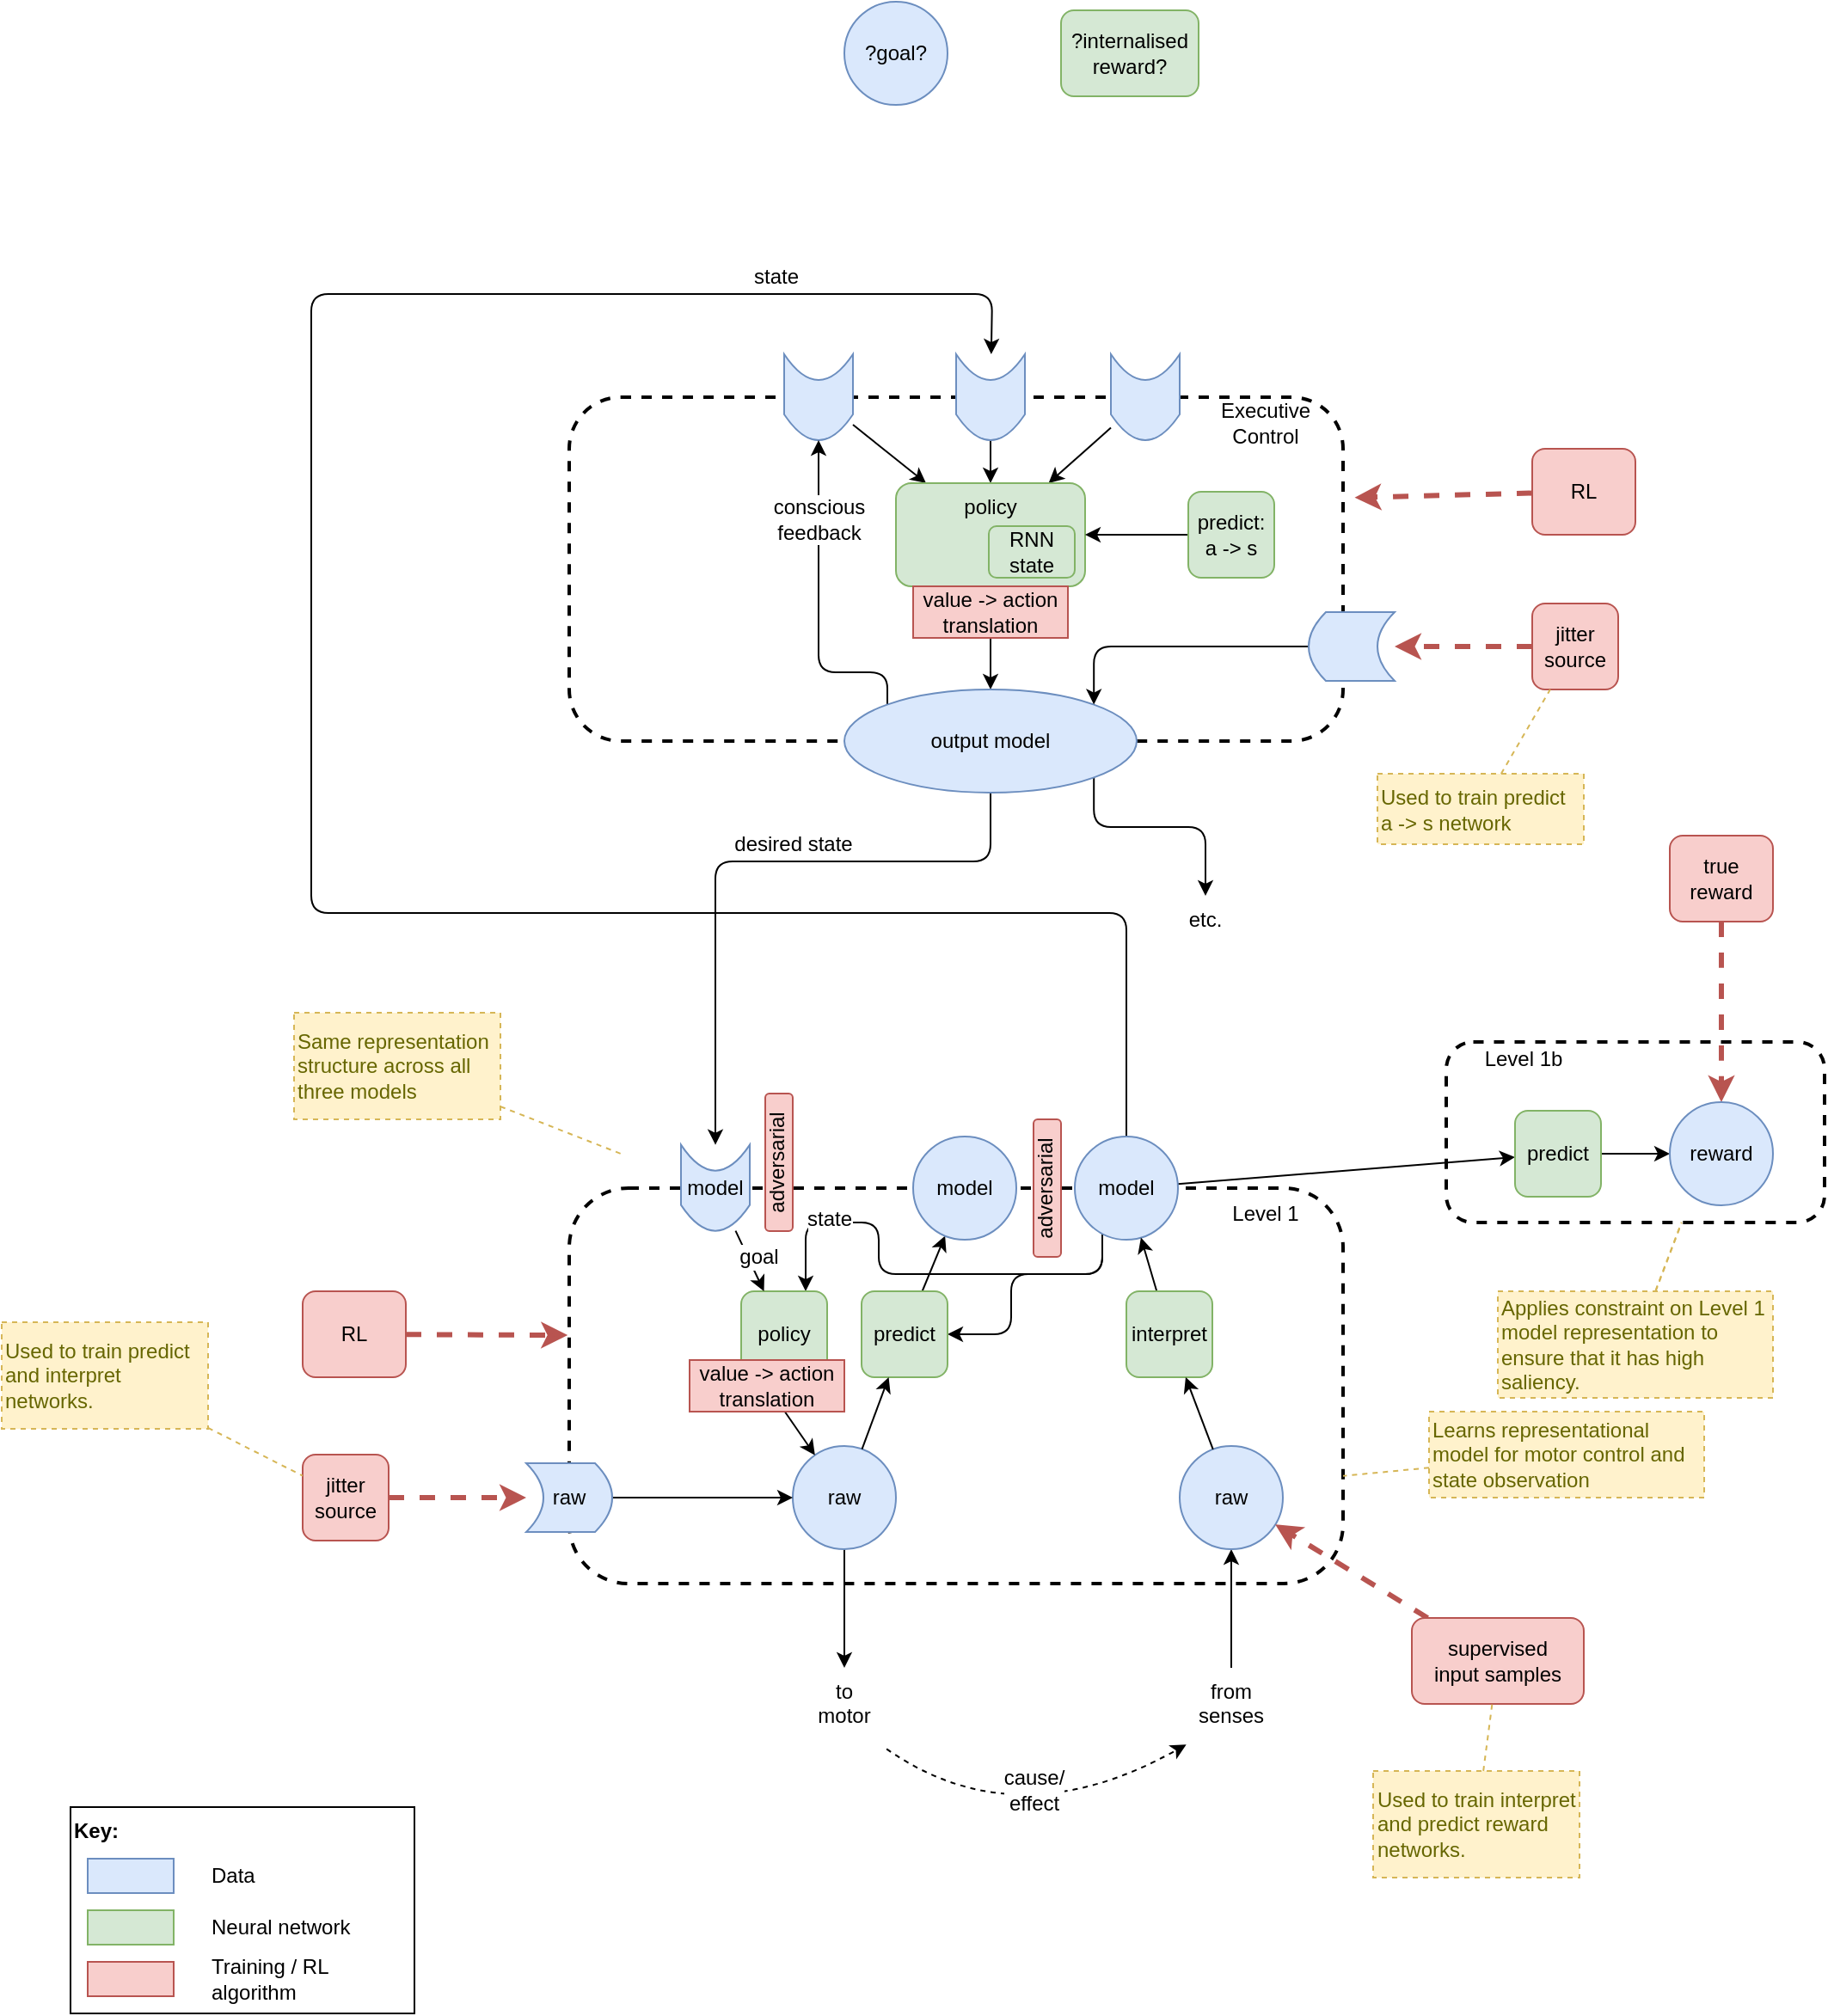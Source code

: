 <mxfile version="13.9.9" type="device" pages="2"><diagram id="ySgisQtMsdZcBjQ3GNGD" name="complete"><mxGraphModel dx="2105" dy="948" grid="1" gridSize="10" guides="1" tooltips="1" connect="1" arrows="1" fold="1" page="1" pageScale="1" pageWidth="827" pageHeight="1169" math="0" shadow="0"><root><mxCell id="0"/><mxCell id="1" parent="0"/><mxCell id="XiWsaWg-ZN6Hd-XVGLU5-2" value="" style="rounded=1;whiteSpace=wrap;html=1;fillColor=none;dashed=1;strokeWidth=2;" vertex="1" parent="1"><mxGeometry x="90" y="790" width="450" height="230" as="geometry"/></mxCell><mxCell id="XiWsaWg-ZN6Hd-XVGLU5-9" style="rounded=0;orthogonalLoop=1;jettySize=auto;html=1;" edge="1" parent="1" source="XiWsaWg-ZN6Hd-XVGLU5-1" target="XiWsaWg-ZN6Hd-XVGLU5-7"><mxGeometry relative="1" as="geometry"/></mxCell><mxCell id="XiWsaWg-ZN6Hd-XVGLU5-15" style="edgeStyle=none;rounded=0;orthogonalLoop=1;jettySize=auto;html=1;" edge="1" parent="1" source="XiWsaWg-ZN6Hd-XVGLU5-5" target="XiWsaWg-ZN6Hd-XVGLU5-6"><mxGeometry relative="1" as="geometry"><mxPoint x="250" y="1070" as="targetPoint"/></mxGeometry></mxCell><mxCell id="XiWsaWg-ZN6Hd-XVGLU5-5" value="raw" style="ellipse;whiteSpace=wrap;html=1;aspect=fixed;rounded=1;strokeWidth=1;fillColor=#dae8fc;strokeColor=#6c8ebf;" vertex="1" parent="1"><mxGeometry x="220" y="940" width="60" height="60" as="geometry"/></mxCell><mxCell id="XiWsaWg-ZN6Hd-XVGLU5-6" value="to&lt;br&gt;motor" style="ellipse;whiteSpace=wrap;html=1;aspect=fixed;rounded=1;strokeWidth=1;verticalAlign=top;fillColor=none;strokeColor=none;" vertex="1" parent="1"><mxGeometry x="220" y="1069" width="60" height="60" as="geometry"/></mxCell><mxCell id="XiWsaWg-ZN6Hd-XVGLU5-7" value="model" style="ellipse;whiteSpace=wrap;html=1;aspect=fixed;rounded=1;strokeWidth=1;fillColor=#dae8fc;strokeColor=#6c8ebf;" vertex="1" parent="1"><mxGeometry x="290" y="760" width="60" height="60" as="geometry"/></mxCell><mxCell id="XiWsaWg-ZN6Hd-XVGLU5-36" style="edgeStyle=none;curved=1;orthogonalLoop=1;jettySize=auto;html=1;endArrow=classic;endFill=1;fontSize=12;" edge="1" parent="1" source="XiWsaWg-ZN6Hd-XVGLU5-8" target="XiWsaWg-ZN6Hd-XVGLU5-34"><mxGeometry relative="1" as="geometry"/></mxCell><mxCell id="XiWsaWg-ZN6Hd-XVGLU5-59" style="edgeStyle=orthogonalEdgeStyle;rounded=1;orthogonalLoop=1;jettySize=auto;html=1;endArrow=classic;endFill=1;strokeWidth=1;fontSize=12;fontColor=#000000;" edge="1" parent="1" source="XiWsaWg-ZN6Hd-XVGLU5-8" target="XiWsaWg-ZN6Hd-XVGLU5-46"><mxGeometry relative="1" as="geometry"><mxPoint x="336" y="305" as="targetPoint"/><Array as="points"><mxPoint x="414" y="630"/><mxPoint x="-60" y="630"/><mxPoint x="-60" y="270"/><mxPoint x="336" y="270"/></Array></mxGeometry></mxCell><mxCell id="XiWsaWg-ZN6Hd-XVGLU5-63" value="state" style="edgeLabel;html=1;align=center;verticalAlign=middle;resizable=0;points=[];fontSize=12;fontColor=#000000;" vertex="1" connectable="0" parent="XiWsaWg-ZN6Hd-XVGLU5-59"><mxGeometry x="0.709" y="-3" relative="1" as="geometry"><mxPoint x="42" y="-13" as="offset"/></mxGeometry></mxCell><mxCell id="XiWsaWg-ZN6Hd-XVGLU5-65" style="edgeStyle=orthogonalEdgeStyle;rounded=1;orthogonalLoop=1;jettySize=auto;html=1;entryX=0.75;entryY=0;entryDx=0;entryDy=0;endArrow=classic;endFill=1;strokeWidth=1;fontSize=12;fontColor=#000000;" edge="1" parent="1" source="XiWsaWg-ZN6Hd-XVGLU5-8" target="XiWsaWg-ZN6Hd-XVGLU5-60"><mxGeometry relative="1" as="geometry"><mxPoint x="390" y="730" as="sourcePoint"/><Array as="points"><mxPoint x="400" y="840"/><mxPoint x="270" y="840"/><mxPoint x="270" y="810"/><mxPoint x="227" y="810"/></Array></mxGeometry></mxCell><mxCell id="XiWsaWg-ZN6Hd-XVGLU5-66" value="state" style="edgeLabel;html=1;align=center;verticalAlign=middle;resizable=0;points=[];fontSize=12;fontColor=#000000;" vertex="1" connectable="0" parent="XiWsaWg-ZN6Hd-XVGLU5-65"><mxGeometry x="0.601" y="-2" relative="1" as="geometry"><mxPoint as="offset"/></mxGeometry></mxCell><mxCell id="XiWsaWg-ZN6Hd-XVGLU5-67" style="edgeStyle=orthogonalEdgeStyle;rounded=1;orthogonalLoop=1;jettySize=auto;html=1;entryX=1;entryY=0.5;entryDx=0;entryDy=0;endArrow=classic;endFill=1;strokeWidth=1;fontSize=12;fontColor=#000000;" edge="1" parent="1" source="XiWsaWg-ZN6Hd-XVGLU5-8" target="XiWsaWg-ZN6Hd-XVGLU5-1"><mxGeometry relative="1" as="geometry"><Array as="points"><mxPoint x="400" y="840"/><mxPoint x="347" y="840"/><mxPoint x="347" y="875"/></Array></mxGeometry></mxCell><mxCell id="XiWsaWg-ZN6Hd-XVGLU5-8" value="model" style="ellipse;whiteSpace=wrap;html=1;aspect=fixed;rounded=1;strokeWidth=1;fillColor=#dae8fc;strokeColor=#6c8ebf;" vertex="1" parent="1"><mxGeometry x="384" y="760" width="60" height="60" as="geometry"/></mxCell><mxCell id="XiWsaWg-ZN6Hd-XVGLU5-1" value="predict" style="rounded=1;whiteSpace=wrap;html=1;fillColor=#d5e8d4;strokeColor=#82b366;" vertex="1" parent="1"><mxGeometry x="260" y="850" width="50" height="50" as="geometry"/></mxCell><mxCell id="XiWsaWg-ZN6Hd-XVGLU5-10" style="rounded=0;orthogonalLoop=1;jettySize=auto;html=1;" edge="1" parent="1" source="XiWsaWg-ZN6Hd-XVGLU5-5" target="XiWsaWg-ZN6Hd-XVGLU5-1"><mxGeometry relative="1" as="geometry"><mxPoint x="261.893" y="962.458" as="sourcePoint"/><mxPoint x="273.333" y="940" as="targetPoint"/></mxGeometry></mxCell><mxCell id="XiWsaWg-ZN6Hd-XVGLU5-13" style="edgeStyle=none;rounded=0;orthogonalLoop=1;jettySize=auto;html=1;" edge="1" parent="1" source="XiWsaWg-ZN6Hd-XVGLU5-76" target="XiWsaWg-ZN6Hd-XVGLU5-5"><mxGeometry relative="1" as="geometry"><mxPoint x="226.757" y="940" as="sourcePoint"/><mxPoint x="166.148" y="955.068" as="targetPoint"/></mxGeometry></mxCell><mxCell id="XiWsaWg-ZN6Hd-XVGLU5-11" value="" style="shape=dataStorage;whiteSpace=wrap;html=1;fixedSize=1;rounded=1;strokeWidth=1;fillColor=#dae8fc;strokeColor=#6c8ebf;rotation=-90;size=15;horizontal=1;" vertex="1" parent="1"><mxGeometry x="150" y="769.82" width="50" height="40" as="geometry"/></mxCell><mxCell id="XiWsaWg-ZN6Hd-XVGLU5-14" style="edgeStyle=none;rounded=0;orthogonalLoop=1;jettySize=auto;html=1;" edge="1" parent="1" source="XiWsaWg-ZN6Hd-XVGLU5-12" target="XiWsaWg-ZN6Hd-XVGLU5-5"><mxGeometry relative="1" as="geometry"><mxPoint x="153.144" y="940.003" as="targetPoint"/></mxGeometry></mxCell><mxCell id="XiWsaWg-ZN6Hd-XVGLU5-12" value="" style="shape=dataStorage;fixedSize=1;rounded=1;strokeWidth=1;fillColor=#dae8fc;strokeColor=#6c8ebf;rotation=-180;size=10;horizontal=1;html=1;whiteSpace=wrap;labelBorderColor=none;labelBackgroundColor=none;" vertex="1" parent="1"><mxGeometry x="65" y="950" width="50" height="40" as="geometry"/></mxCell><mxCell id="XiWsaWg-ZN6Hd-XVGLU5-17" style="edgeStyle=none;rounded=0;orthogonalLoop=1;jettySize=auto;html=1;dashed=1;strokeWidth=3;fillColor=#f8cecc;strokeColor=#b85450;" edge="1" parent="1" source="XiWsaWg-ZN6Hd-XVGLU5-16" target="XiWsaWg-ZN6Hd-XVGLU5-12"><mxGeometry relative="1" as="geometry"/></mxCell><mxCell id="XiWsaWg-ZN6Hd-XVGLU5-16" value="jitter&lt;br&gt;source" style="rounded=1;whiteSpace=wrap;html=1;fillColor=#f8cecc;strokeColor=#b85450;" vertex="1" parent="1"><mxGeometry x="-65" y="945" width="50" height="50" as="geometry"/></mxCell><mxCell id="XiWsaWg-ZN6Hd-XVGLU5-18" value="adversarial" style="rounded=1;whiteSpace=wrap;html=1;fillColor=#f8cecc;strokeColor=#b85450;horizontal=0;verticalAlign=bottom;" vertex="1" parent="1"><mxGeometry x="360" y="750" width="16" height="80" as="geometry"/></mxCell><mxCell id="XiWsaWg-ZN6Hd-XVGLU5-22" style="edgeStyle=none;rounded=0;orthogonalLoop=1;jettySize=auto;html=1;" edge="1" parent="1" source="XiWsaWg-ZN6Hd-XVGLU5-19" target="XiWsaWg-ZN6Hd-XVGLU5-21"><mxGeometry relative="1" as="geometry"><mxPoint x="475" y="1070" as="sourcePoint"/></mxGeometry></mxCell><mxCell id="XiWsaWg-ZN6Hd-XVGLU5-19" value="from&lt;br&gt;senses" style="ellipse;whiteSpace=wrap;html=1;aspect=fixed;rounded=1;strokeWidth=1;verticalAlign=top;fillColor=none;strokeColor=none;" vertex="1" parent="1"><mxGeometry x="445" y="1069" width="60" height="60" as="geometry"/></mxCell><mxCell id="XiWsaWg-ZN6Hd-XVGLU5-23" style="edgeStyle=none;rounded=0;orthogonalLoop=1;jettySize=auto;html=1;" edge="1" parent="1" source="XiWsaWg-ZN6Hd-XVGLU5-20" target="XiWsaWg-ZN6Hd-XVGLU5-8"><mxGeometry relative="1" as="geometry"/></mxCell><mxCell id="XiWsaWg-ZN6Hd-XVGLU5-21" value="raw" style="ellipse;whiteSpace=wrap;html=1;aspect=fixed;rounded=1;strokeWidth=1;fillColor=#dae8fc;strokeColor=#6c8ebf;" vertex="1" parent="1"><mxGeometry x="445" y="940" width="60" height="60" as="geometry"/></mxCell><mxCell id="XiWsaWg-ZN6Hd-XVGLU5-20" value="interpret" style="rounded=1;whiteSpace=wrap;html=1;fillColor=#d5e8d4;strokeColor=#82b366;" vertex="1" parent="1"><mxGeometry x="414" y="850" width="50" height="50" as="geometry"/></mxCell><mxCell id="XiWsaWg-ZN6Hd-XVGLU5-24" style="edgeStyle=none;rounded=0;orthogonalLoop=1;jettySize=auto;html=1;" edge="1" parent="1" source="XiWsaWg-ZN6Hd-XVGLU5-21" target="XiWsaWg-ZN6Hd-XVGLU5-20"><mxGeometry relative="1" as="geometry"><mxPoint x="462.267" y="962.836" as="sourcePoint"/><mxPoint x="451" y="940" as="targetPoint"/></mxGeometry></mxCell><mxCell id="XiWsaWg-ZN6Hd-XVGLU5-25" value="Level 1" style="text;html=1;strokeColor=none;fillColor=none;align=center;verticalAlign=middle;whiteSpace=wrap;rounded=0;sketch=1;rotation=0;" vertex="1" parent="1"><mxGeometry x="460" y="795" width="70" height="20" as="geometry"/></mxCell><mxCell id="XiWsaWg-ZN6Hd-XVGLU5-27" style="edgeStyle=none;rounded=0;orthogonalLoop=1;jettySize=auto;html=1;dashed=1;strokeColor=#b85450;strokeWidth=3;fillColor=#f8cecc;" edge="1" parent="1" source="XiWsaWg-ZN6Hd-XVGLU5-26" target="XiWsaWg-ZN6Hd-XVGLU5-21"><mxGeometry relative="1" as="geometry"/></mxCell><mxCell id="XiWsaWg-ZN6Hd-XVGLU5-26" value="supervised&lt;br&gt;input samples" style="rounded=1;whiteSpace=wrap;html=1;fillColor=#f8cecc;strokeColor=#b85450;" vertex="1" parent="1"><mxGeometry x="580" y="1040" width="100" height="50" as="geometry"/></mxCell><mxCell id="XiWsaWg-ZN6Hd-XVGLU5-28" value="" style="rounded=1;whiteSpace=wrap;html=1;fillColor=none;dashed=1;strokeWidth=2;" vertex="1" parent="1"><mxGeometry x="600" y="705" width="220" height="105" as="geometry"/></mxCell><mxCell id="XiWsaWg-ZN6Hd-XVGLU5-29" value="Level 1b" style="text;html=1;strokeColor=none;fillColor=none;align=center;verticalAlign=middle;whiteSpace=wrap;rounded=0;sketch=1;rotation=0;" vertex="1" parent="1"><mxGeometry x="610" y="705" width="70" height="20" as="geometry"/></mxCell><mxCell id="XiWsaWg-ZN6Hd-XVGLU5-30" value="" style="endArrow=classic;dashed=1;html=1;curved=1;endFill=1;" edge="1" parent="1" source="XiWsaWg-ZN6Hd-XVGLU5-6" target="XiWsaWg-ZN6Hd-XVGLU5-19"><mxGeometry width="50" height="50" relative="1" as="geometry"><mxPoint x="430" y="979" as="sourcePoint"/><mxPoint x="480" y="929" as="targetPoint"/><Array as="points"><mxPoint x="350" y="1169"/></Array></mxGeometry></mxCell><mxCell id="XiWsaWg-ZN6Hd-XVGLU5-32" value="cause/&lt;br style=&quot;font-size: 12px;&quot;&gt;effect" style="edgeLabel;html=1;align=center;verticalAlign=middle;resizable=0;points=[];fontSize=12;" vertex="1" connectable="0" parent="XiWsaWg-ZN6Hd-XVGLU5-30"><mxGeometry x="-0.41" y="13" relative="1" as="geometry"><mxPoint x="28.23" as="offset"/></mxGeometry></mxCell><mxCell id="XiWsaWg-ZN6Hd-XVGLU5-38" style="edgeStyle=none;curved=1;orthogonalLoop=1;jettySize=auto;html=1;dashed=1;endArrow=classic;strokeWidth=3;fontSize=11;rounded=0;strokeColor=#b85450;fillColor=#f8cecc;" edge="1" parent="1" source="XiWsaWg-ZN6Hd-XVGLU5-33" target="XiWsaWg-ZN6Hd-XVGLU5-35"><mxGeometry relative="1" as="geometry"/></mxCell><mxCell id="XiWsaWg-ZN6Hd-XVGLU5-33" value="true&lt;br&gt;reward" style="rounded=1;whiteSpace=wrap;html=1;fillColor=#f8cecc;strokeColor=#b85450;" vertex="1" parent="1"><mxGeometry x="730" y="585" width="60" height="50" as="geometry"/></mxCell><mxCell id="XiWsaWg-ZN6Hd-XVGLU5-37" style="edgeStyle=none;curved=1;orthogonalLoop=1;jettySize=auto;html=1;endArrow=classic;endFill=1;fontSize=12;" edge="1" parent="1" source="XiWsaWg-ZN6Hd-XVGLU5-34" target="XiWsaWg-ZN6Hd-XVGLU5-35"><mxGeometry relative="1" as="geometry"/></mxCell><mxCell id="XiWsaWg-ZN6Hd-XVGLU5-34" value="predict" style="rounded=1;whiteSpace=wrap;html=1;fillColor=#d5e8d4;strokeColor=#82b366;" vertex="1" parent="1"><mxGeometry x="640" y="745" width="50" height="50" as="geometry"/></mxCell><mxCell id="XiWsaWg-ZN6Hd-XVGLU5-35" value="reward" style="ellipse;whiteSpace=wrap;html=1;aspect=fixed;rounded=1;strokeWidth=1;fillColor=#dae8fc;strokeColor=#6c8ebf;" vertex="1" parent="1"><mxGeometry x="730" y="740" width="60" height="60" as="geometry"/></mxCell><mxCell id="XiWsaWg-ZN6Hd-XVGLU5-39" style="rounded=0;jumpStyle=arc;orthogonalLoop=1;jettySize=auto;html=1;strokeWidth=1;fontColor=#666600;dashed=1;strokeColor=#d6b656;fillColor=#fff2cc;endArrow=none;endFill=0;entryX=1;entryY=0.67;entryDx=0;entryDy=0;entryPerimeter=0;" edge="1" parent="1" source="XiWsaWg-ZN6Hd-XVGLU5-40"><mxGeometry relative="1" as="geometry"><mxPoint x="540" y="957.4" as="targetPoint"/></mxGeometry></mxCell><mxCell id="XiWsaWg-ZN6Hd-XVGLU5-40" value="Learns representational model for motor control and state observation" style="rounded=0;whiteSpace=wrap;html=1;align=left;fillColor=#fff2cc;strokeColor=#d6b656;fontColor=#666600;dashed=1;" vertex="1" parent="1"><mxGeometry x="590" y="920" width="160" height="50" as="geometry"/></mxCell><mxCell id="XiWsaWg-ZN6Hd-XVGLU5-41" value="Applies constraint on Level 1 model representation to ensure that it has high saliency." style="rounded=0;whiteSpace=wrap;html=1;align=left;fillColor=#fff2cc;strokeColor=#d6b656;fontColor=#666600;dashed=1;" vertex="1" parent="1"><mxGeometry x="630" y="850" width="160" height="62" as="geometry"/></mxCell><mxCell id="XiWsaWg-ZN6Hd-XVGLU5-42" style="rounded=0;jumpStyle=arc;orthogonalLoop=1;jettySize=auto;html=1;strokeWidth=1;fontColor=#666600;dashed=1;strokeColor=#d6b656;fillColor=#fff2cc;endArrow=none;endFill=0;entryX=0.622;entryY=1.003;entryDx=0;entryDy=0;entryPerimeter=0;" edge="1" source="XiWsaWg-ZN6Hd-XVGLU5-41" parent="1" target="XiWsaWg-ZN6Hd-XVGLU5-28"><mxGeometry relative="1" as="geometry"><mxPoint x="870" y="762" as="targetPoint"/></mxGeometry></mxCell><mxCell id="XiWsaWg-ZN6Hd-XVGLU5-43" value="" style="rounded=1;whiteSpace=wrap;html=1;fillColor=none;dashed=1;strokeWidth=2;" vertex="1" parent="1"><mxGeometry x="90" y="330" width="450" height="200" as="geometry"/></mxCell><mxCell id="XiWsaWg-ZN6Hd-XVGLU5-44" value="Executive Control" style="text;html=1;strokeColor=none;fillColor=none;align=center;verticalAlign=middle;whiteSpace=wrap;rounded=0;sketch=1;rotation=0;" vertex="1" parent="1"><mxGeometry x="460" y="330" width="70" height="30" as="geometry"/></mxCell><mxCell id="XiWsaWg-ZN6Hd-XVGLU5-50" style="edgeStyle=none;curved=1;orthogonalLoop=1;jettySize=auto;html=1;endArrow=classic;fontSize=11;fontColor=#000000;rounded=0;" edge="1" parent="1" source="XiWsaWg-ZN6Hd-XVGLU5-45" target="XiWsaWg-ZN6Hd-XVGLU5-48"><mxGeometry relative="1" as="geometry"/></mxCell><mxCell id="XiWsaWg-ZN6Hd-XVGLU5-45" value="" style="shape=dataStorage;whiteSpace=wrap;html=1;fixedSize=1;rounded=1;strokeWidth=1;fillColor=#dae8fc;strokeColor=#6c8ebf;rotation=-90;size=15;" vertex="1" parent="1"><mxGeometry x="210" y="310" width="50" height="40" as="geometry"/></mxCell><mxCell id="XiWsaWg-ZN6Hd-XVGLU5-51" style="edgeStyle=none;orthogonalLoop=1;jettySize=auto;html=1;endArrow=classic;endFill=1;strokeWidth=1;fontSize=12;fontColor=#000000;rounded=0;" edge="1" parent="1" source="XiWsaWg-ZN6Hd-XVGLU5-46" target="XiWsaWg-ZN6Hd-XVGLU5-48"><mxGeometry relative="1" as="geometry"/></mxCell><mxCell id="XiWsaWg-ZN6Hd-XVGLU5-46" value="" style="shape=dataStorage;whiteSpace=wrap;html=1;fixedSize=1;rounded=1;strokeWidth=1;fillColor=#dae8fc;strokeColor=#6c8ebf;rotation=-90;size=15;" vertex="1" parent="1"><mxGeometry x="310" y="310" width="50" height="40" as="geometry"/></mxCell><mxCell id="XiWsaWg-ZN6Hd-XVGLU5-52" style="edgeStyle=none;curved=1;orthogonalLoop=1;jettySize=auto;html=1;endArrow=classic;fontSize=11;fontColor=#000000;rounded=0;" edge="1" parent="1" source="XiWsaWg-ZN6Hd-XVGLU5-47" target="XiWsaWg-ZN6Hd-XVGLU5-48"><mxGeometry relative="1" as="geometry"/></mxCell><mxCell id="XiWsaWg-ZN6Hd-XVGLU5-47" value="" style="shape=dataStorage;whiteSpace=wrap;html=1;fixedSize=1;rounded=1;strokeWidth=1;fillColor=#dae8fc;strokeColor=#6c8ebf;rotation=-90;size=15;" vertex="1" parent="1"><mxGeometry x="400" y="310" width="50" height="40" as="geometry"/></mxCell><mxCell id="XiWsaWg-ZN6Hd-XVGLU5-54" style="edgeStyle=none;rounded=0;orthogonalLoop=1;jettySize=auto;html=1;endArrow=classic;endFill=1;strokeWidth=1;fontSize=12;fontColor=#000000;" edge="1" parent="1" source="XiWsaWg-ZN6Hd-XVGLU5-97" target="XiWsaWg-ZN6Hd-XVGLU5-53"><mxGeometry relative="1" as="geometry"/></mxCell><mxCell id="XiWsaWg-ZN6Hd-XVGLU5-48" value="policy" style="rounded=1;whiteSpace=wrap;html=1;fillColor=#d5e8d4;strokeColor=#82b366;verticalAlign=top;" vertex="1" parent="1"><mxGeometry x="280" y="380" width="110" height="60" as="geometry"/></mxCell><mxCell id="XiWsaWg-ZN6Hd-XVGLU5-49" value="RNN&lt;br&gt;state" style="rounded=1;whiteSpace=wrap;html=1;fillColor=#d5e8d4;strokeColor=#82b366;" vertex="1" parent="1"><mxGeometry x="334" y="405" width="50" height="30" as="geometry"/></mxCell><mxCell id="XiWsaWg-ZN6Hd-XVGLU5-55" style="edgeStyle=orthogonalEdgeStyle;rounded=1;orthogonalLoop=1;jettySize=auto;html=1;endArrow=classic;endFill=1;strokeWidth=1;fontSize=12;fontColor=#000000;" edge="1" parent="1" source="XiWsaWg-ZN6Hd-XVGLU5-53" target="XiWsaWg-ZN6Hd-XVGLU5-45"><mxGeometry relative="1" as="geometry"><Array as="points"><mxPoint x="275" y="490"/><mxPoint x="235" y="490"/></Array></mxGeometry></mxCell><mxCell id="XiWsaWg-ZN6Hd-XVGLU5-62" value="conscious&lt;br&gt;feedback" style="edgeLabel;html=1;align=center;verticalAlign=middle;resizable=0;points=[];fontSize=12;fontColor=#000000;" vertex="1" connectable="0" parent="XiWsaWg-ZN6Hd-XVGLU5-55"><mxGeometry x="0.657" relative="1" as="geometry"><mxPoint y="12.25" as="offset"/></mxGeometry></mxCell><mxCell id="XiWsaWg-ZN6Hd-XVGLU5-56" style="edgeStyle=orthogonalEdgeStyle;rounded=1;orthogonalLoop=1;jettySize=auto;html=1;endArrow=classic;endFill=1;strokeWidth=1;fontSize=12;fontColor=#000000;exitX=1;exitY=1;exitDx=0;exitDy=0;" edge="1" parent="1" source="XiWsaWg-ZN6Hd-XVGLU5-53" target="XiWsaWg-ZN6Hd-XVGLU5-58"><mxGeometry relative="1" as="geometry"><mxPoint x="460" y="620" as="targetPoint"/><Array as="points"><mxPoint x="395" y="580"/><mxPoint x="460" y="580"/></Array></mxGeometry></mxCell><mxCell id="XiWsaWg-ZN6Hd-XVGLU5-57" value="desired state" style="edgeStyle=orthogonalEdgeStyle;rounded=1;orthogonalLoop=1;jettySize=auto;html=1;endArrow=classic;endFill=1;strokeWidth=1;fontSize=12;fontColor=#000000;" edge="1" parent="1" source="XiWsaWg-ZN6Hd-XVGLU5-53" target="XiWsaWg-ZN6Hd-XVGLU5-11"><mxGeometry x="-0.15" y="-10" relative="1" as="geometry"><Array as="points"><mxPoint x="335" y="600"/><mxPoint x="175" y="600"/></Array><mxPoint as="offset"/></mxGeometry></mxCell><mxCell id="XiWsaWg-ZN6Hd-XVGLU5-53" value="output model" style="ellipse;whiteSpace=wrap;html=1;rounded=1;labelBackgroundColor=none;sketch=0;strokeWidth=1;fillColor=#dae8fc;fontSize=12;strokeColor=#6c8ebf;" vertex="1" parent="1"><mxGeometry x="250" y="500" width="170" height="60" as="geometry"/></mxCell><mxCell id="XiWsaWg-ZN6Hd-XVGLU5-58" value="etc." style="ellipse;whiteSpace=wrap;html=1;aspect=fixed;rounded=1;strokeWidth=1;verticalAlign=top;fillColor=none;strokeColor=none;" vertex="1" parent="1"><mxGeometry x="430" y="620" width="60" height="60" as="geometry"/></mxCell><mxCell id="XiWsaWg-ZN6Hd-XVGLU5-60" value="policy" style="rounded=1;whiteSpace=wrap;html=1;fillColor=#d5e8d4;strokeColor=#82b366;" vertex="1" parent="1"><mxGeometry x="190" y="850" width="50" height="50" as="geometry"/></mxCell><mxCell id="XiWsaWg-ZN6Hd-XVGLU5-61" value="goal" style="edgeStyle=none;rounded=0;orthogonalLoop=1;jettySize=auto;html=1;fontSize=12;" edge="1" parent="1" source="XiWsaWg-ZN6Hd-XVGLU5-11" target="XiWsaWg-ZN6Hd-XVGLU5-60"><mxGeometry x="-0.003" y="6" relative="1" as="geometry"><mxPoint x="165.604" y="814.82" as="sourcePoint"/><mxPoint x="234.1" y="924.56" as="targetPoint"/><mxPoint as="offset"/></mxGeometry></mxCell><mxCell id="XiWsaWg-ZN6Hd-XVGLU5-64" value="model" style="text;html=1;strokeColor=none;fillColor=none;align=center;verticalAlign=middle;whiteSpace=wrap;rounded=0;sketch=1;rotation=0;" vertex="1" parent="1"><mxGeometry x="150" y="779.82" width="50" height="20" as="geometry"/></mxCell><mxCell id="XiWsaWg-ZN6Hd-XVGLU5-68" value="raw" style="text;html=1;strokeColor=none;fillColor=none;align=center;verticalAlign=middle;whiteSpace=wrap;rounded=0;sketch=1;rotation=0;" vertex="1" parent="1"><mxGeometry x="65" y="960" width="50" height="20" as="geometry"/></mxCell><mxCell id="XiWsaWg-ZN6Hd-XVGLU5-69" value="Key:" style="rounded=0;whiteSpace=wrap;html=1;fontStyle=1;align=left;verticalAlign=top;" vertex="1" parent="1"><mxGeometry x="-200" y="1150" width="200" height="120" as="geometry"/></mxCell><mxCell id="XiWsaWg-ZN6Hd-XVGLU5-70" value="" style="rounded=0;whiteSpace=wrap;html=1;align=left;fillColor=#dae8fc;strokeColor=#6c8ebf;" vertex="1" parent="1"><mxGeometry x="-190" y="1180" width="50" height="20" as="geometry"/></mxCell><mxCell id="XiWsaWg-ZN6Hd-XVGLU5-71" value="" style="rounded=0;whiteSpace=wrap;html=1;align=left;fillColor=#d5e8d4;strokeColor=#82b366;" vertex="1" parent="1"><mxGeometry x="-190" y="1210" width="50" height="20" as="geometry"/></mxCell><mxCell id="XiWsaWg-ZN6Hd-XVGLU5-72" value="" style="rounded=0;whiteSpace=wrap;html=1;align=left;fillColor=#f8cecc;strokeColor=#b85450;" vertex="1" parent="1"><mxGeometry x="-190" y="1240" width="50" height="20" as="geometry"/></mxCell><mxCell id="XiWsaWg-ZN6Hd-XVGLU5-73" value="Data" style="text;html=1;strokeColor=none;fillColor=none;align=left;verticalAlign=middle;whiteSpace=wrap;rounded=0;" vertex="1" parent="1"><mxGeometry x="-120" y="1180" width="110" height="20" as="geometry"/></mxCell><mxCell id="XiWsaWg-ZN6Hd-XVGLU5-74" value="Neural network" style="text;html=1;strokeColor=none;fillColor=none;align=left;verticalAlign=middle;whiteSpace=wrap;rounded=0;" vertex="1" parent="1"><mxGeometry x="-120" y="1210" width="110" height="20" as="geometry"/></mxCell><mxCell id="XiWsaWg-ZN6Hd-XVGLU5-75" value="Training / RL algorithm" style="text;html=1;strokeColor=none;fillColor=none;align=left;verticalAlign=middle;whiteSpace=wrap;rounded=0;" vertex="1" parent="1"><mxGeometry x="-120" y="1240" width="110" height="20" as="geometry"/></mxCell><mxCell id="XiWsaWg-ZN6Hd-XVGLU5-76" value="value -&amp;gt; action&lt;br&gt;translation" style="rounded=0;whiteSpace=wrap;html=1;fillColor=#f8cecc;strokeColor=#b85450;" vertex="1" parent="1"><mxGeometry x="160" y="890" width="90" height="30" as="geometry"/></mxCell><mxCell id="XiWsaWg-ZN6Hd-XVGLU5-77" style="rounded=0;jumpStyle=arc;orthogonalLoop=1;jettySize=auto;html=1;strokeWidth=1;fontColor=#666600;dashed=1;strokeColor=#d6b656;fillColor=#fff2cc;endArrow=none;endFill=0;entryX=0.622;entryY=1.003;entryDx=0;entryDy=0;entryPerimeter=0;" edge="1" parent="1"><mxGeometry relative="1" as="geometry"><mxPoint x="736.84" y="809.825" as="targetPoint"/><mxPoint x="721.771" y="849.51" as="sourcePoint"/></mxGeometry></mxCell><mxCell id="XiWsaWg-ZN6Hd-XVGLU5-78" value="Same representation structure across all three models" style="rounded=0;whiteSpace=wrap;html=1;align=left;fillColor=#fff2cc;strokeColor=#d6b656;fontColor=#666600;dashed=1;" vertex="1" parent="1"><mxGeometry x="-70" y="688" width="120" height="62" as="geometry"/></mxCell><mxCell id="XiWsaWg-ZN6Hd-XVGLU5-79" style="rounded=0;jumpStyle=arc;orthogonalLoop=1;jettySize=auto;html=1;strokeWidth=1;fontColor=#666600;dashed=1;strokeColor=#d6b656;fillColor=#fff2cc;endArrow=none;endFill=0;" edge="1" parent="1" source="XiWsaWg-ZN6Hd-XVGLU5-78"><mxGeometry relative="1" as="geometry"><mxPoint x="120" y="770" as="targetPoint"/><mxPoint x="21.771" y="687.51" as="sourcePoint"/></mxGeometry></mxCell><mxCell id="XiWsaWg-ZN6Hd-XVGLU5-85" style="edgeStyle=orthogonalEdgeStyle;rounded=1;orthogonalLoop=1;jettySize=auto;html=1;endArrow=classic;endFill=1;strokeWidth=1;fontSize=12;fontColor=#000000;" edge="1" parent="1" source="XiWsaWg-ZN6Hd-XVGLU5-82" target="XiWsaWg-ZN6Hd-XVGLU5-48"><mxGeometry relative="1" as="geometry"/></mxCell><mxCell id="XiWsaWg-ZN6Hd-XVGLU5-82" value="predict:&lt;br&gt;a -&amp;gt; s" style="rounded=1;whiteSpace=wrap;html=1;fillColor=#d5e8d4;strokeColor=#82b366;" vertex="1" parent="1"><mxGeometry x="450" y="385" width="50" height="50" as="geometry"/></mxCell><mxCell id="XiWsaWg-ZN6Hd-XVGLU5-83" style="edgeStyle=none;rounded=0;orthogonalLoop=1;jettySize=auto;html=1;dashed=1;strokeWidth=3;fillColor=#f8cecc;strokeColor=#b85450;" edge="1" source="XiWsaWg-ZN6Hd-XVGLU5-84" parent="1" target="XiWsaWg-ZN6Hd-XVGLU5-86"><mxGeometry relative="1" as="geometry"><mxPoint x="710" y="475" as="targetPoint"/></mxGeometry></mxCell><mxCell id="XiWsaWg-ZN6Hd-XVGLU5-84" value="jitter&lt;br&gt;source" style="rounded=1;whiteSpace=wrap;html=1;fillColor=#f8cecc;strokeColor=#b85450;" vertex="1" parent="1"><mxGeometry x="650" y="450" width="50" height="50" as="geometry"/></mxCell><mxCell id="XiWsaWg-ZN6Hd-XVGLU5-88" style="edgeStyle=orthogonalEdgeStyle;rounded=1;orthogonalLoop=1;jettySize=auto;html=1;entryX=1;entryY=0;entryDx=0;entryDy=0;endArrow=classic;endFill=1;strokeWidth=1;fontSize=12;fontColor=#000000;" edge="1" parent="1" source="XiWsaWg-ZN6Hd-XVGLU5-86" target="XiWsaWg-ZN6Hd-XVGLU5-53"><mxGeometry relative="1" as="geometry"/></mxCell><mxCell id="XiWsaWg-ZN6Hd-XVGLU5-86" value="" style="shape=dataStorage;fixedSize=1;rounded=1;strokeWidth=1;fillColor=#dae8fc;strokeColor=#6c8ebf;rotation=0;size=10;horizontal=1;html=1;whiteSpace=wrap;labelBorderColor=none;labelBackgroundColor=none;" vertex="1" parent="1"><mxGeometry x="520" y="455" width="50" height="40" as="geometry"/></mxCell><mxCell id="XiWsaWg-ZN6Hd-XVGLU5-90" style="rounded=0;orthogonalLoop=1;jettySize=auto;html=1;endArrow=classic;strokeWidth=3;fontSize=11;fontColor=#000000;dashed=1;strokeColor=#b85450;fillColor=#f8cecc;entryX=1.015;entryY=0.292;entryDx=0;entryDy=0;entryPerimeter=0;" edge="1" parent="1" source="XiWsaWg-ZN6Hd-XVGLU5-89" target="XiWsaWg-ZN6Hd-XVGLU5-43"><mxGeometry relative="1" as="geometry"/></mxCell><mxCell id="XiWsaWg-ZN6Hd-XVGLU5-89" value="RL" style="rounded=1;whiteSpace=wrap;html=1;fillColor=#f8cecc;strokeColor=#b85450;" vertex="1" parent="1"><mxGeometry x="650" y="360" width="60" height="50" as="geometry"/></mxCell><mxCell id="XiWsaWg-ZN6Hd-XVGLU5-92" value="adversarial" style="rounded=1;whiteSpace=wrap;html=1;fillColor=#f8cecc;strokeColor=#b85450;horizontal=0;verticalAlign=bottom;" vertex="1" parent="1"><mxGeometry x="204" y="735" width="16" height="80" as="geometry"/></mxCell><mxCell id="XiWsaWg-ZN6Hd-XVGLU5-94" style="edgeStyle=none;rounded=0;orthogonalLoop=1;jettySize=auto;html=1;entryX=-0.002;entryY=0.372;entryDx=0;entryDy=0;entryPerimeter=0;endArrow=classic;strokeWidth=3;fontSize=11;fontColor=#000000;dashed=1;strokeColor=#b85450;fillColor=#f8cecc;" edge="1" parent="1" source="XiWsaWg-ZN6Hd-XVGLU5-93" target="XiWsaWg-ZN6Hd-XVGLU5-2"><mxGeometry relative="1" as="geometry"/></mxCell><mxCell id="XiWsaWg-ZN6Hd-XVGLU5-93" value="RL" style="rounded=1;whiteSpace=wrap;html=1;fillColor=#f8cecc;strokeColor=#b85450;" vertex="1" parent="1"><mxGeometry x="-65" y="850" width="60" height="50" as="geometry"/></mxCell><mxCell id="XiWsaWg-ZN6Hd-XVGLU5-95" value="?goal?" style="ellipse;whiteSpace=wrap;html=1;aspect=fixed;rounded=1;strokeWidth=1;fillColor=#dae8fc;strokeColor=#6c8ebf;" vertex="1" parent="1"><mxGeometry x="250" y="100" width="60" height="60" as="geometry"/></mxCell><mxCell id="XiWsaWg-ZN6Hd-XVGLU5-97" value="value -&amp;gt; action&lt;br&gt;translation" style="rounded=0;whiteSpace=wrap;html=1;fillColor=#f8cecc;strokeColor=#b85450;" vertex="1" parent="1"><mxGeometry x="290" y="440" width="90" height="30" as="geometry"/></mxCell><mxCell id="XiWsaWg-ZN6Hd-XVGLU5-99" value="?internalised&lt;br&gt;reward?" style="rounded=1;whiteSpace=wrap;html=1;fillColor=#d5e8d4;strokeColor=#82b366;" vertex="1" parent="1"><mxGeometry x="376" y="105" width="80" height="50" as="geometry"/></mxCell><mxCell id="vfmgDx8zXIWaYO9210UU-1" value="Used to train predict and interpret networks." style="rounded=0;whiteSpace=wrap;html=1;align=left;fillColor=#fff2cc;strokeColor=#d6b656;fontColor=#666600;dashed=1;" vertex="1" parent="1"><mxGeometry x="-240" y="868" width="120" height="62" as="geometry"/></mxCell><mxCell id="vfmgDx8zXIWaYO9210UU-2" style="rounded=0;jumpStyle=arc;orthogonalLoop=1;jettySize=auto;html=1;strokeWidth=1;fontColor=#666600;dashed=1;strokeColor=#d6b656;fillColor=#fff2cc;endArrow=none;endFill=0;" edge="1" source="vfmgDx8zXIWaYO9210UU-1" parent="1" target="XiWsaWg-ZN6Hd-XVGLU5-16"><mxGeometry relative="1" as="geometry"><mxPoint x="-50.0" y="950" as="targetPoint"/><mxPoint x="-148.229" y="867.51" as="sourcePoint"/></mxGeometry></mxCell><mxCell id="vfmgDx8zXIWaYO9210UU-3" value="Used to train interpret and predict reward networks." style="rounded=0;whiteSpace=wrap;html=1;align=left;fillColor=#fff2cc;strokeColor=#d6b656;fontColor=#666600;dashed=1;" vertex="1" parent="1"><mxGeometry x="557.5" y="1129" width="120" height="62" as="geometry"/></mxCell><mxCell id="vfmgDx8zXIWaYO9210UU-4" style="rounded=0;jumpStyle=arc;orthogonalLoop=1;jettySize=auto;html=1;strokeWidth=1;fontColor=#666600;dashed=1;strokeColor=#d6b656;fillColor=#fff2cc;endArrow=none;endFill=0;" edge="1" source="vfmgDx8zXIWaYO9210UU-3" parent="1" target="XiWsaWg-ZN6Hd-XVGLU5-26"><mxGeometry relative="1" as="geometry"><mxPoint x="732.5" y="1218.321" as="targetPoint"/><mxPoint x="649.271" y="1128.51" as="sourcePoint"/></mxGeometry></mxCell><mxCell id="vfmgDx8zXIWaYO9210UU-5" value="Used to train predict&lt;br&gt;a -&amp;gt; s network" style="rounded=0;whiteSpace=wrap;html=1;align=left;fillColor=#fff2cc;strokeColor=#d6b656;fontColor=#666600;dashed=1;" vertex="1" parent="1"><mxGeometry x="560" y="549" width="120" height="41" as="geometry"/></mxCell><mxCell id="vfmgDx8zXIWaYO9210UU-6" style="rounded=0;jumpStyle=arc;orthogonalLoop=1;jettySize=auto;html=1;strokeWidth=1;fontColor=#666600;dashed=1;strokeColor=#d6b656;fillColor=#fff2cc;endArrow=none;endFill=0;" edge="1" source="vfmgDx8zXIWaYO9210UU-5" parent="1" target="XiWsaWg-ZN6Hd-XVGLU5-84"><mxGeometry relative="1" as="geometry"><mxPoint x="629.211" y="510" as="targetPoint"/><mxPoint x="651.771" y="548.51" as="sourcePoint"/></mxGeometry></mxCell></root></mxGraphModel></diagram><diagram id="Mf_yArg0Ym6ZLFzpAKlB" name="low-level-training"><mxGraphModel dx="2637" dy="1343" grid="1" gridSize="10" guides="1" tooltips="1" connect="1" arrows="1" fold="1" page="1" pageScale="1" pageWidth="827" pageHeight="1169" math="0" shadow="0"><root><mxCell id="98kHf6zC0dROrBqGT6LJ-0"/><mxCell id="98kHf6zC0dROrBqGT6LJ-1" parent="98kHf6zC0dROrBqGT6LJ-0"/><mxCell id="MVL-rqejSsd-S-4mrjiI-2" value="" style="rounded=1;whiteSpace=wrap;html=1;labelBackgroundColor=none;sketch=0;strokeWidth=5;fontSize=12;dashed=1;strokeColor=#d6b656;fillColor=none;dashPattern=1 4;" vertex="1" parent="98kHf6zC0dROrBqGT6LJ-1"><mxGeometry x="115" y="315" width="735" height="885" as="geometry"/></mxCell><mxCell id="HUXLM9sRXdVnciGyylh8-2" value="" style="rounded=1;whiteSpace=wrap;html=1;labelBackgroundColor=none;sketch=0;strokeWidth=5;fontSize=12;dashed=1;strokeColor=#d6b656;fillColor=none;" vertex="1" parent="98kHf6zC0dROrBqGT6LJ-1"><mxGeometry x="385" y="555" width="625" height="485" as="geometry"/></mxCell><mxCell id="98kHf6zC0dROrBqGT6LJ-2" value="" style="rounded=1;whiteSpace=wrap;html=1;fillColor=none;dashed=1;strokeWidth=2;" vertex="1" parent="98kHf6zC0dROrBqGT6LJ-1"><mxGeometry x="90" y="790" width="450" height="230" as="geometry"/></mxCell><mxCell id="98kHf6zC0dROrBqGT6LJ-3" style="rounded=0;orthogonalLoop=1;jettySize=auto;html=1;" edge="1" parent="98kHf6zC0dROrBqGT6LJ-1" source="98kHf6zC0dROrBqGT6LJ-13" target="98kHf6zC0dROrBqGT6LJ-7"><mxGeometry relative="1" as="geometry"/></mxCell><mxCell id="98kHf6zC0dROrBqGT6LJ-4" style="edgeStyle=none;rounded=0;orthogonalLoop=1;jettySize=auto;html=1;" edge="1" parent="98kHf6zC0dROrBqGT6LJ-1" source="98kHf6zC0dROrBqGT6LJ-5" target="98kHf6zC0dROrBqGT6LJ-6"><mxGeometry relative="1" as="geometry"><mxPoint x="250" y="1070" as="targetPoint"/></mxGeometry></mxCell><mxCell id="98kHf6zC0dROrBqGT6LJ-5" value="raw" style="ellipse;whiteSpace=wrap;html=1;aspect=fixed;rounded=1;strokeWidth=1;fillColor=#dae8fc;strokeColor=#6c8ebf;" vertex="1" parent="98kHf6zC0dROrBqGT6LJ-1"><mxGeometry x="220" y="940" width="60" height="60" as="geometry"/></mxCell><mxCell id="98kHf6zC0dROrBqGT6LJ-6" value="to&lt;br&gt;motor" style="ellipse;whiteSpace=wrap;html=1;aspect=fixed;rounded=1;strokeWidth=1;verticalAlign=top;fillColor=none;strokeColor=none;" vertex="1" parent="98kHf6zC0dROrBqGT6LJ-1"><mxGeometry x="220" y="1069" width="60" height="60" as="geometry"/></mxCell><mxCell id="98kHf6zC0dROrBqGT6LJ-7" value="" style="ellipse;whiteSpace=wrap;html=1;aspect=fixed;rounded=1;strokeWidth=1;fillColor=#dae8fc;strokeColor=#6c8ebf;" vertex="1" parent="98kHf6zC0dROrBqGT6LJ-1"><mxGeometry x="290" y="760" width="60" height="60" as="geometry"/></mxCell><mxCell id="98kHf6zC0dROrBqGT6LJ-8" style="edgeStyle=none;curved=1;orthogonalLoop=1;jettySize=auto;html=1;endArrow=classic;endFill=1;fontSize=12;" edge="1" parent="98kHf6zC0dROrBqGT6LJ-1" source="98kHf6zC0dROrBqGT6LJ-12" target="98kHf6zC0dROrBqGT6LJ-37"><mxGeometry relative="1" as="geometry"/></mxCell><mxCell id="98kHf6zC0dROrBqGT6LJ-9" style="edgeStyle=orthogonalEdgeStyle;rounded=1;orthogonalLoop=1;jettySize=auto;html=1;entryX=0.75;entryY=0;entryDx=0;entryDy=0;endArrow=classic;endFill=1;strokeWidth=1;fontSize=12;fontColor=#000000;" edge="1" parent="98kHf6zC0dROrBqGT6LJ-1" source="98kHf6zC0dROrBqGT6LJ-12" target="98kHf6zC0dROrBqGT6LJ-45"><mxGeometry relative="1" as="geometry"><mxPoint x="390" y="730" as="sourcePoint"/><Array as="points"><mxPoint x="400" y="840"/><mxPoint x="270" y="840"/><mxPoint x="270" y="810"/><mxPoint x="227" y="810"/></Array></mxGeometry></mxCell><mxCell id="98kHf6zC0dROrBqGT6LJ-11" style="edgeStyle=orthogonalEdgeStyle;rounded=1;orthogonalLoop=1;jettySize=auto;html=1;entryX=1;entryY=0.5;entryDx=0;entryDy=0;endArrow=classic;endFill=1;strokeWidth=1;fontSize=12;fontColor=#000000;" edge="1" parent="98kHf6zC0dROrBqGT6LJ-1" source="98kHf6zC0dROrBqGT6LJ-12" target="98kHf6zC0dROrBqGT6LJ-13"><mxGeometry relative="1" as="geometry"><Array as="points"><mxPoint x="400" y="840"/><mxPoint x="347" y="840"/><mxPoint x="347" y="875"/></Array></mxGeometry></mxCell><mxCell id="98kHf6zC0dROrBqGT6LJ-12" value="" style="ellipse;whiteSpace=wrap;html=1;aspect=fixed;rounded=1;strokeWidth=1;fillColor=#dae8fc;strokeColor=#6c8ebf;" vertex="1" parent="98kHf6zC0dROrBqGT6LJ-1"><mxGeometry x="384" y="760" width="60" height="60" as="geometry"/></mxCell><mxCell id="98kHf6zC0dROrBqGT6LJ-13" value="" style="rounded=1;whiteSpace=wrap;html=1;fillColor=#d5e8d4;strokeColor=#82b366;" vertex="1" parent="98kHf6zC0dROrBqGT6LJ-1"><mxGeometry x="260" y="850" width="50" height="50" as="geometry"/></mxCell><mxCell id="98kHf6zC0dROrBqGT6LJ-14" style="rounded=0;orthogonalLoop=1;jettySize=auto;html=1;" edge="1" parent="98kHf6zC0dROrBqGT6LJ-1" source="98kHf6zC0dROrBqGT6LJ-5" target="98kHf6zC0dROrBqGT6LJ-13"><mxGeometry relative="1" as="geometry"><mxPoint x="261.893" y="962.458" as="sourcePoint"/><mxPoint x="273.333" y="940" as="targetPoint"/></mxGeometry></mxCell><mxCell id="98kHf6zC0dROrBqGT6LJ-15" style="edgeStyle=none;rounded=0;orthogonalLoop=1;jettySize=auto;html=1;" edge="1" parent="98kHf6zC0dROrBqGT6LJ-1" source="98kHf6zC0dROrBqGT6LJ-49" target="98kHf6zC0dROrBqGT6LJ-5"><mxGeometry relative="1" as="geometry"><mxPoint x="226.757" y="940" as="sourcePoint"/><mxPoint x="166.148" y="955.068" as="targetPoint"/></mxGeometry></mxCell><mxCell id="98kHf6zC0dROrBqGT6LJ-16" value="" style="shape=dataStorage;whiteSpace=wrap;html=1;fixedSize=1;rounded=1;strokeWidth=1;fillColor=#dae8fc;strokeColor=#6c8ebf;rotation=-90;size=15;horizontal=1;" vertex="1" parent="98kHf6zC0dROrBqGT6LJ-1"><mxGeometry x="150" y="769.82" width="50" height="40" as="geometry"/></mxCell><mxCell id="98kHf6zC0dROrBqGT6LJ-17" style="edgeStyle=none;rounded=0;orthogonalLoop=1;jettySize=auto;html=1;" edge="1" parent="98kHf6zC0dROrBqGT6LJ-1" source="98kHf6zC0dROrBqGT6LJ-18" target="98kHf6zC0dROrBqGT6LJ-5"><mxGeometry relative="1" as="geometry"><mxPoint x="153.144" y="940.003" as="targetPoint"/></mxGeometry></mxCell><mxCell id="98kHf6zC0dROrBqGT6LJ-18" value="" style="shape=dataStorage;fixedSize=1;rounded=1;strokeWidth=1;fillColor=#dae8fc;strokeColor=#6c8ebf;rotation=-180;size=10;horizontal=1;html=1;whiteSpace=wrap;labelBorderColor=none;labelBackgroundColor=none;" vertex="1" parent="98kHf6zC0dROrBqGT6LJ-1"><mxGeometry x="65" y="950" width="50" height="40" as="geometry"/></mxCell><mxCell id="98kHf6zC0dROrBqGT6LJ-19" style="edgeStyle=none;rounded=0;orthogonalLoop=1;jettySize=auto;html=1;dashed=1;strokeWidth=3;fillColor=#f8cecc;strokeColor=#b85450;" edge="1" parent="98kHf6zC0dROrBqGT6LJ-1" source="98kHf6zC0dROrBqGT6LJ-20" target="98kHf6zC0dROrBqGT6LJ-18"><mxGeometry relative="1" as="geometry"/></mxCell><mxCell id="98kHf6zC0dROrBqGT6LJ-20" value="jitter&lt;br&gt;source" style="rounded=1;whiteSpace=wrap;html=1;fillColor=#f8cecc;strokeColor=#b85450;" vertex="1" parent="98kHf6zC0dROrBqGT6LJ-1"><mxGeometry x="-65" y="945" width="50" height="50" as="geometry"/></mxCell><mxCell id="98kHf6zC0dROrBqGT6LJ-21" value="adversarial" style="rounded=1;whiteSpace=wrap;html=1;fillColor=#f8cecc;strokeColor=#b85450;horizontal=0;verticalAlign=bottom;" vertex="1" parent="98kHf6zC0dROrBqGT6LJ-1"><mxGeometry x="360" y="750" width="16" height="80" as="geometry"/></mxCell><mxCell id="98kHf6zC0dROrBqGT6LJ-22" style="edgeStyle=none;rounded=0;orthogonalLoop=1;jettySize=auto;html=1;" edge="1" parent="98kHf6zC0dROrBqGT6LJ-1" source="98kHf6zC0dROrBqGT6LJ-23" target="98kHf6zC0dROrBqGT6LJ-25"><mxGeometry relative="1" as="geometry"><mxPoint x="475" y="1070" as="sourcePoint"/></mxGeometry></mxCell><mxCell id="98kHf6zC0dROrBqGT6LJ-23" value="from&lt;br&gt;senses" style="ellipse;whiteSpace=wrap;html=1;aspect=fixed;rounded=1;strokeWidth=1;verticalAlign=top;fillColor=none;strokeColor=none;" vertex="1" parent="98kHf6zC0dROrBqGT6LJ-1"><mxGeometry x="445" y="1069" width="60" height="60" as="geometry"/></mxCell><mxCell id="98kHf6zC0dROrBqGT6LJ-24" style="edgeStyle=none;rounded=0;orthogonalLoop=1;jettySize=auto;html=1;" edge="1" parent="98kHf6zC0dROrBqGT6LJ-1" source="98kHf6zC0dROrBqGT6LJ-26" target="98kHf6zC0dROrBqGT6LJ-12"><mxGeometry relative="1" as="geometry"/></mxCell><mxCell id="98kHf6zC0dROrBqGT6LJ-25" value="" style="ellipse;whiteSpace=wrap;html=1;aspect=fixed;rounded=1;strokeWidth=1;fillColor=#dae8fc;strokeColor=#6c8ebf;" vertex="1" parent="98kHf6zC0dROrBqGT6LJ-1"><mxGeometry x="445" y="940" width="60" height="60" as="geometry"/></mxCell><mxCell id="98kHf6zC0dROrBqGT6LJ-26" value="" style="rounded=1;whiteSpace=wrap;html=1;fillColor=#d5e8d4;strokeColor=#82b366;" vertex="1" parent="98kHf6zC0dROrBqGT6LJ-1"><mxGeometry x="414" y="850" width="50" height="50" as="geometry"/></mxCell><mxCell id="98kHf6zC0dROrBqGT6LJ-27" style="edgeStyle=none;rounded=0;orthogonalLoop=1;jettySize=auto;html=1;" edge="1" parent="98kHf6zC0dROrBqGT6LJ-1" source="98kHf6zC0dROrBqGT6LJ-25" target="98kHf6zC0dROrBqGT6LJ-26"><mxGeometry relative="1" as="geometry"><mxPoint x="462.267" y="962.836" as="sourcePoint"/><mxPoint x="451" y="940" as="targetPoint"/></mxGeometry></mxCell><mxCell id="98kHf6zC0dROrBqGT6LJ-29" style="edgeStyle=none;rounded=0;orthogonalLoop=1;jettySize=auto;html=1;dashed=1;strokeColor=#b85450;strokeWidth=3;fillColor=#f8cecc;" edge="1" parent="98kHf6zC0dROrBqGT6LJ-1" source="98kHf6zC0dROrBqGT6LJ-30" target="98kHf6zC0dROrBqGT6LJ-25"><mxGeometry relative="1" as="geometry"/></mxCell><mxCell id="98kHf6zC0dROrBqGT6LJ-30" value="supervised&lt;br&gt;input samples" style="rounded=1;whiteSpace=wrap;html=1;fillColor=#f8cecc;strokeColor=#b85450;" vertex="1" parent="98kHf6zC0dROrBqGT6LJ-1"><mxGeometry x="880" y="945" width="100" height="50" as="geometry"/></mxCell><mxCell id="98kHf6zC0dROrBqGT6LJ-31" value="" style="rounded=1;whiteSpace=wrap;html=1;fillColor=none;dashed=1;strokeWidth=2;" vertex="1" parent="98kHf6zC0dROrBqGT6LJ-1"><mxGeometry x="600" y="705" width="220" height="105" as="geometry"/></mxCell><mxCell id="98kHf6zC0dROrBqGT6LJ-34" style="edgeStyle=none;curved=1;orthogonalLoop=1;jettySize=auto;html=1;dashed=1;endArrow=classic;strokeWidth=3;fontSize=11;rounded=0;strokeColor=#b85450;fillColor=#f8cecc;" edge="1" parent="98kHf6zC0dROrBqGT6LJ-1" source="98kHf6zC0dROrBqGT6LJ-35" target="98kHf6zC0dROrBqGT6LJ-38"><mxGeometry relative="1" as="geometry"/></mxCell><mxCell id="98kHf6zC0dROrBqGT6LJ-35" value="true&lt;br&gt;reward" style="rounded=1;whiteSpace=wrap;html=1;fillColor=#f8cecc;strokeColor=#b85450;" vertex="1" parent="98kHf6zC0dROrBqGT6LJ-1"><mxGeometry x="730" y="585" width="60" height="50" as="geometry"/></mxCell><mxCell id="98kHf6zC0dROrBqGT6LJ-36" style="edgeStyle=none;curved=1;orthogonalLoop=1;jettySize=auto;html=1;endArrow=classic;endFill=1;fontSize=12;" edge="1" parent="98kHf6zC0dROrBqGT6LJ-1" source="98kHf6zC0dROrBqGT6LJ-37" target="98kHf6zC0dROrBqGT6LJ-38"><mxGeometry relative="1" as="geometry"/></mxCell><mxCell id="98kHf6zC0dROrBqGT6LJ-37" value="predict" style="rounded=1;whiteSpace=wrap;html=1;fillColor=#d5e8d4;strokeColor=#82b366;" vertex="1" parent="98kHf6zC0dROrBqGT6LJ-1"><mxGeometry x="640" y="745" width="50" height="50" as="geometry"/></mxCell><mxCell id="98kHf6zC0dROrBqGT6LJ-38" value="reward" style="ellipse;whiteSpace=wrap;html=1;aspect=fixed;rounded=1;strokeWidth=1;fillColor=#dae8fc;strokeColor=#6c8ebf;" vertex="1" parent="98kHf6zC0dROrBqGT6LJ-1"><mxGeometry x="730" y="740" width="60" height="60" as="geometry"/></mxCell><mxCell id="98kHf6zC0dROrBqGT6LJ-45" value="" style="rounded=1;whiteSpace=wrap;html=1;fillColor=#d5e8d4;strokeColor=#82b366;" vertex="1" parent="98kHf6zC0dROrBqGT6LJ-1"><mxGeometry x="190" y="850" width="50" height="50" as="geometry"/></mxCell><mxCell id="98kHf6zC0dROrBqGT6LJ-46" value="" style="edgeStyle=none;rounded=0;orthogonalLoop=1;jettySize=auto;html=1;fontSize=12;" edge="1" parent="98kHf6zC0dROrBqGT6LJ-1" source="98kHf6zC0dROrBqGT6LJ-16" target="98kHf6zC0dROrBqGT6LJ-45"><mxGeometry x="-0.003" y="6" relative="1" as="geometry"><mxPoint x="165.604" y="814.82" as="sourcePoint"/><mxPoint x="234.1" y="924.56" as="targetPoint"/><mxPoint as="offset"/></mxGeometry></mxCell><mxCell id="98kHf6zC0dROrBqGT6LJ-48" value="raw" style="text;html=1;strokeColor=none;fillColor=none;align=center;verticalAlign=middle;whiteSpace=wrap;rounded=0;sketch=1;rotation=0;" vertex="1" parent="98kHf6zC0dROrBqGT6LJ-1"><mxGeometry x="65" y="960" width="50" height="20" as="geometry"/></mxCell><mxCell id="98kHf6zC0dROrBqGT6LJ-49" value="value -&amp;gt; action&lt;br&gt;translation" style="rounded=0;whiteSpace=wrap;html=1;fillColor=#f8cecc;strokeColor=#b85450;" vertex="1" parent="98kHf6zC0dROrBqGT6LJ-1"><mxGeometry x="160" y="890" width="90" height="30" as="geometry"/></mxCell><mxCell id="98kHf6zC0dROrBqGT6LJ-53" value="adversarial" style="rounded=1;whiteSpace=wrap;html=1;fillColor=#f8cecc;strokeColor=#b85450;horizontal=0;verticalAlign=bottom;" vertex="1" parent="98kHf6zC0dROrBqGT6LJ-1"><mxGeometry x="204" y="735" width="16" height="80" as="geometry"/></mxCell><mxCell id="HUXLM9sRXdVnciGyylh8-0" value="" style="endArrow=classic;dashed=1;html=1;curved=1;endFill=1;" edge="1" parent="98kHf6zC0dROrBqGT6LJ-1"><mxGeometry width="50" height="50" relative="1" as="geometry"><mxPoint x="274.577" y="1116.204" as="sourcePoint"/><mxPoint x="448.909" y="1113.808" as="targetPoint"/><Array as="points"><mxPoint x="350" y="1169"/></Array></mxGeometry></mxCell><mxCell id="HUXLM9sRXdVnciGyylh8-1" value="cause/&lt;br style=&quot;font-size: 12px;&quot;&gt;effect" style="edgeLabel;html=1;align=center;verticalAlign=middle;resizable=0;points=[];fontSize=12;" vertex="1" connectable="0" parent="HUXLM9sRXdVnciGyylh8-0"><mxGeometry x="-0.41" y="13" relative="1" as="geometry"><mxPoint x="28.23" as="offset"/></mxGeometry></mxCell><mxCell id="HUXLM9sRXdVnciGyylh8-3" value="" style="rounded=1;whiteSpace=wrap;html=1;labelBackgroundColor=none;sketch=0;strokeWidth=5;fontSize=12;dashed=1;strokeColor=#d6b656;fillColor=none;dashPattern=1 1;" vertex="1" parent="98kHf6zC0dROrBqGT6LJ-1"><mxGeometry x="-90" y="930" width="330" height="80" as="geometry"/></mxCell><mxCell id="HUXLM9sRXdVnciGyylh8-5" value="" style="rounded=1;whiteSpace=wrap;html=1;labelBackgroundColor=none;sketch=0;strokeWidth=5;fontSize=12;dashed=1;strokeColor=#d6b656;fillColor=none;dashPattern=1 1;" vertex="1" parent="98kHf6zC0dROrBqGT6LJ-1"><mxGeometry x="240" y="735" width="330" height="435" as="geometry"/></mxCell><mxCell id="HUXLM9sRXdVnciGyylh8-7" value="Reinforcement learning&lt;br&gt;with jitter" style="text;html=1;align=left;verticalAlign=middle;whiteSpace=wrap;rounded=0;dashed=1;dashPattern=1 4;labelBackgroundColor=none;sketch=0;fontSize=15;fontStyle=1;fontColor=#9E873F;" vertex="1" parent="98kHf6zC0dROrBqGT6LJ-1"><mxGeometry x="-95" y="880" width="225" height="50" as="geometry"/></mxCell><mxCell id="992QUFhvhYTdn5lOh9m2-0" value="Supervised learning&lt;br&gt;with generated sense inputs" style="text;html=1;align=left;verticalAlign=middle;whiteSpace=wrap;rounded=0;dashed=1;dashPattern=1 4;labelBackgroundColor=none;sketch=0;fontSize=15;fontStyle=1;fontColor=#9E873F;" vertex="1" parent="98kHf6zC0dROrBqGT6LJ-1"><mxGeometry x="376" y="500" width="335" height="50" as="geometry"/></mxCell><mxCell id="A6etVglTO5DuFZ1v59LM-1" value="Executive Control Level" style="rounded=1;whiteSpace=wrap;html=1;fillColor=none;dashed=1;strokeWidth=2;" vertex="1" parent="98kHf6zC0dROrBqGT6LJ-1"><mxGeometry x="90" y="360" width="450" height="90" as="geometry"/></mxCell><mxCell id="MVL-rqejSsd-S-4mrjiI-1" style="edgeStyle=none;rounded=1;orthogonalLoop=1;jettySize=auto;html=1;endArrow=classic;endFill=1;strokeWidth=1;fontSize=15;fontColor=#9E873F;" edge="1" parent="98kHf6zC0dROrBqGT6LJ-1" source="MVL-rqejSsd-S-4mrjiI-0" target="98kHf6zC0dROrBqGT6LJ-16"><mxGeometry relative="1" as="geometry"/></mxCell><mxCell id="MVL-rqejSsd-S-4mrjiI-0" value="" style="ellipse;whiteSpace=wrap;html=1;aspect=fixed;rounded=1;strokeWidth=1;fillColor=#dae8fc;strokeColor=#6c8ebf;" vertex="1" parent="98kHf6zC0dROrBqGT6LJ-1"><mxGeometry x="145" y="420" width="60" height="60" as="geometry"/></mxCell><mxCell id="MVL-rqejSsd-S-4mrjiI-3" value="Reinforcement learning&lt;br&gt;with full policy execution" style="text;html=1;align=left;verticalAlign=middle;whiteSpace=wrap;rounded=0;dashed=1;dashPattern=1 4;labelBackgroundColor=none;sketch=0;fontSize=15;fontStyle=1;fontColor=#9E873F;" vertex="1" parent="98kHf6zC0dROrBqGT6LJ-1"><mxGeometry x="189" y="260" width="225" height="50" as="geometry"/></mxCell></root></mxGraphModel></diagram></mxfile>
